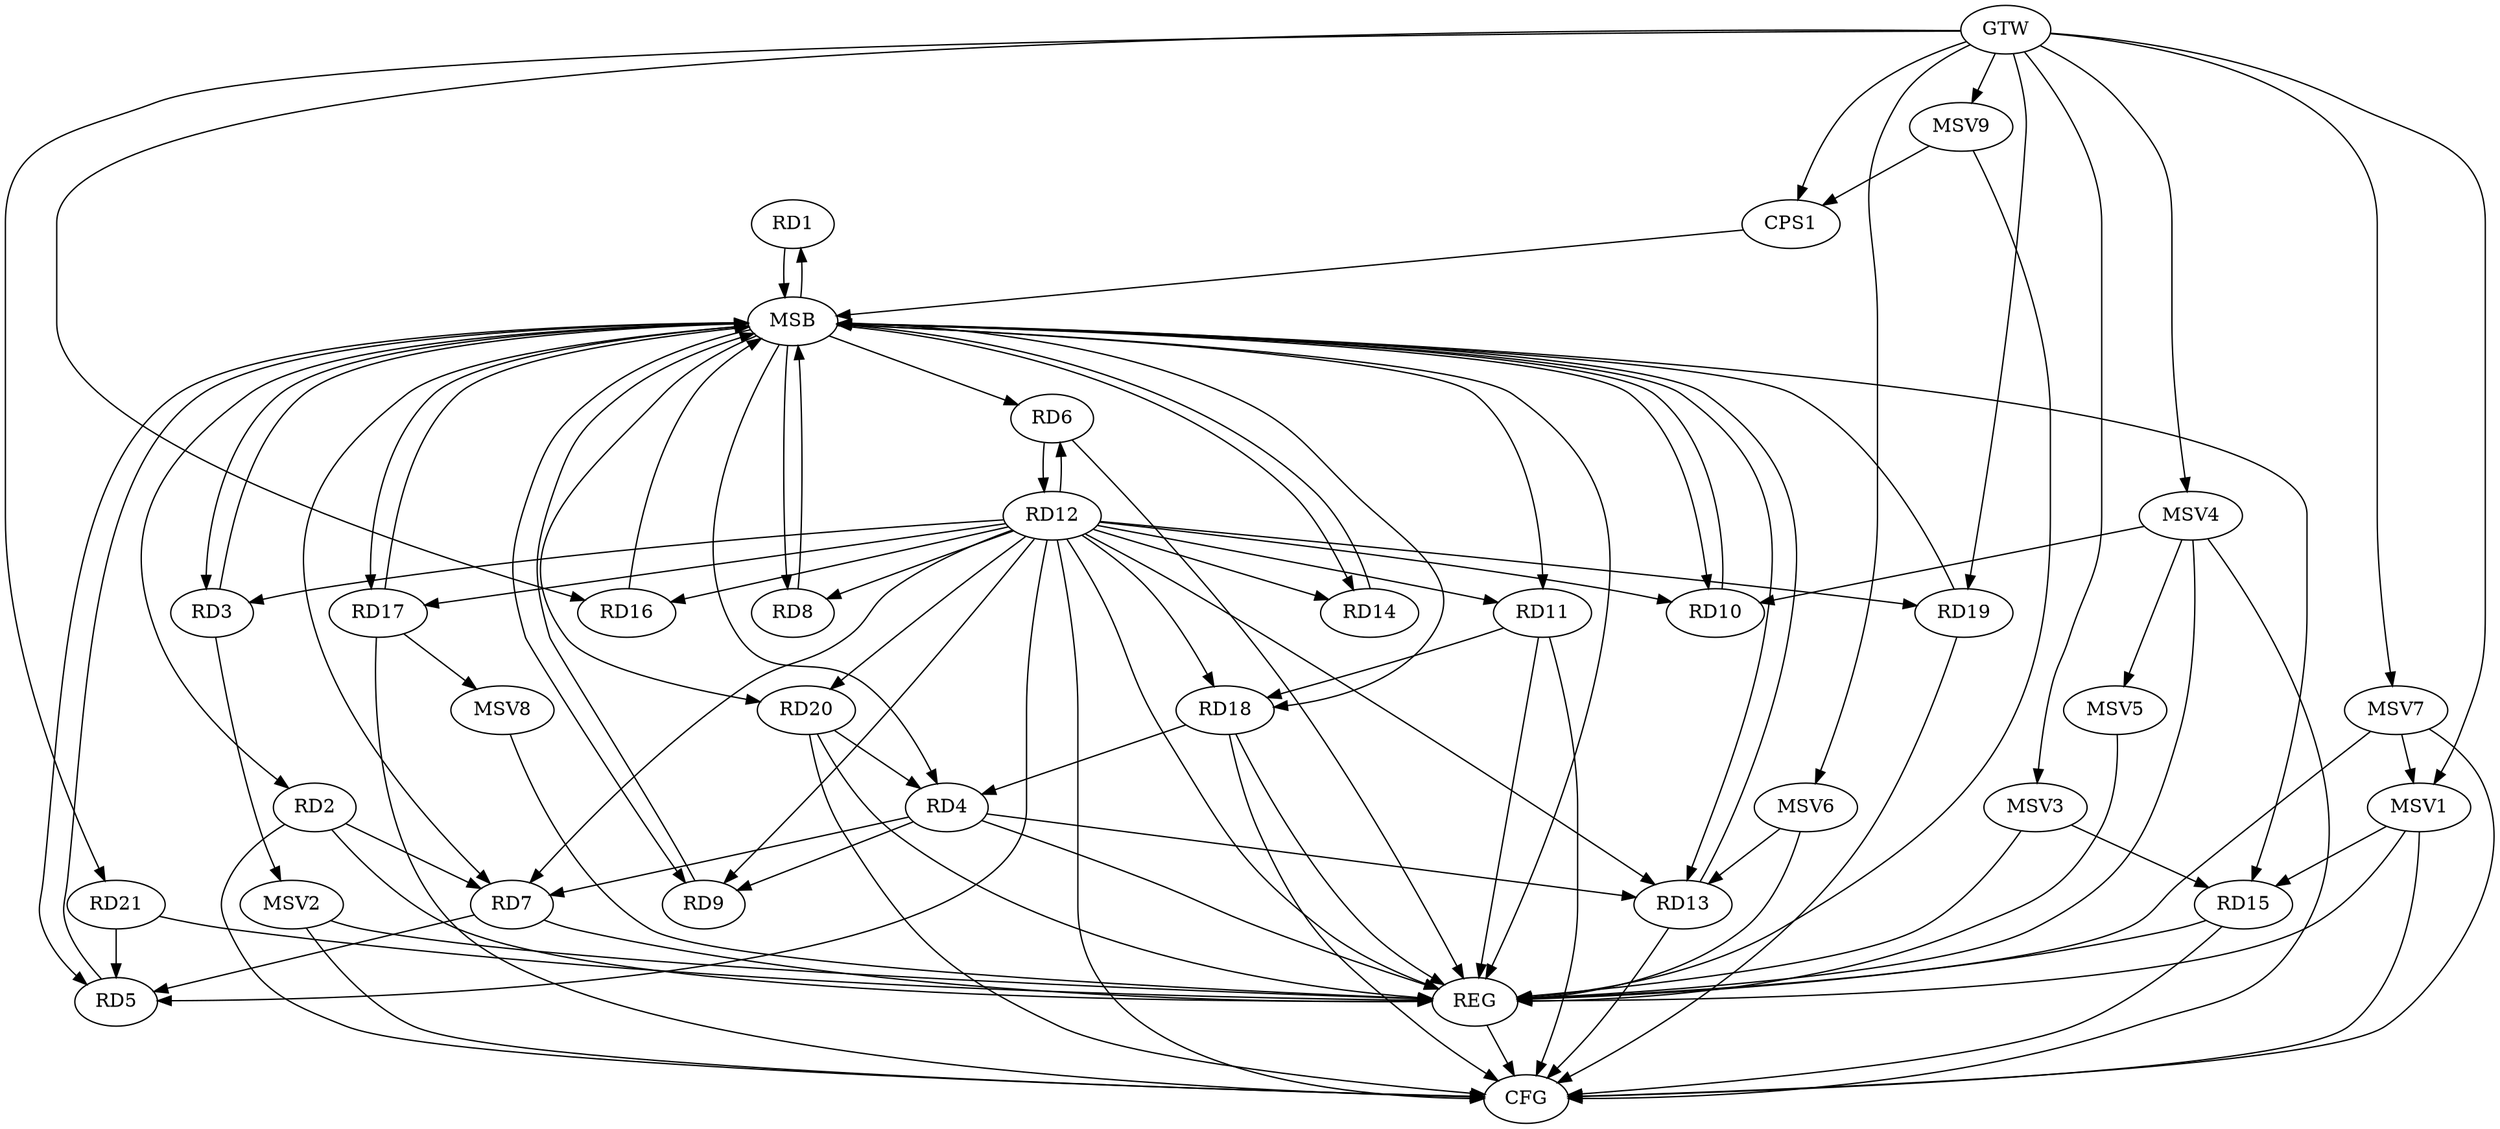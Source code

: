 strict digraph G {
  RD1 [ label="RD1" ];
  RD2 [ label="RD2" ];
  RD3 [ label="RD3" ];
  RD4 [ label="RD4" ];
  RD5 [ label="RD5" ];
  RD6 [ label="RD6" ];
  RD7 [ label="RD7" ];
  RD8 [ label="RD8" ];
  RD9 [ label="RD9" ];
  RD10 [ label="RD10" ];
  RD11 [ label="RD11" ];
  RD12 [ label="RD12" ];
  RD13 [ label="RD13" ];
  RD14 [ label="RD14" ];
  RD15 [ label="RD15" ];
  RD16 [ label="RD16" ];
  RD17 [ label="RD17" ];
  RD18 [ label="RD18" ];
  RD19 [ label="RD19" ];
  RD20 [ label="RD20" ];
  RD21 [ label="RD21" ];
  CPS1 [ label="CPS1" ];
  GTW [ label="GTW" ];
  REG [ label="REG" ];
  MSB [ label="MSB" ];
  CFG [ label="CFG" ];
  MSV1 [ label="MSV1" ];
  MSV2 [ label="MSV2" ];
  MSV3 [ label="MSV3" ];
  MSV4 [ label="MSV4" ];
  MSV5 [ label="MSV5" ];
  MSV6 [ label="MSV6" ];
  MSV7 [ label="MSV7" ];
  MSV8 [ label="MSV8" ];
  MSV9 [ label="MSV9" ];
  RD2 -> RD7;
  RD4 -> RD7;
  RD4 -> RD9;
  RD4 -> RD13;
  RD18 -> RD4;
  RD20 -> RD4;
  RD7 -> RD5;
  RD12 -> RD5;
  RD21 -> RD5;
  RD6 -> RD12;
  RD12 -> RD7;
  RD12 -> RD8;
  RD11 -> RD18;
  RD12 -> RD13;
  GTW -> RD16;
  GTW -> RD19;
  GTW -> RD21;
  GTW -> CPS1;
  RD2 -> REG;
  RD4 -> REG;
  RD6 -> REG;
  RD7 -> REG;
  RD11 -> REG;
  RD12 -> REG;
  RD15 -> REG;
  RD18 -> REG;
  RD20 -> REG;
  RD21 -> REG;
  RD1 -> MSB;
  MSB -> RD7;
  MSB -> REG;
  RD3 -> MSB;
  RD5 -> MSB;
  MSB -> RD8;
  MSB -> RD10;
  MSB -> RD11;
  RD8 -> MSB;
  MSB -> RD4;
  MSB -> RD5;
  MSB -> RD18;
  RD9 -> MSB;
  RD10 -> MSB;
  MSB -> RD1;
  MSB -> RD3;
  MSB -> RD14;
  MSB -> RD17;
  RD13 -> MSB;
  MSB -> RD15;
  RD14 -> MSB;
  MSB -> RD13;
  RD16 -> MSB;
  RD17 -> MSB;
  MSB -> RD2;
  RD19 -> MSB;
  MSB -> RD20;
  CPS1 -> MSB;
  MSB -> RD9;
  MSB -> RD6;
  RD17 -> CFG;
  RD11 -> CFG;
  RD13 -> CFG;
  RD2 -> CFG;
  RD18 -> CFG;
  RD12 -> CFG;
  RD20 -> CFG;
  RD19 -> CFG;
  RD15 -> CFG;
  REG -> CFG;
  RD12 -> RD6;
  RD12 -> RD16;
  RD12 -> RD18;
  RD12 -> RD19;
  RD12 -> RD3;
  RD12 -> RD10;
  RD12 -> RD11;
  RD12 -> RD20;
  RD12 -> RD17;
  RD12 -> RD9;
  RD12 -> RD14;
  MSV1 -> RD15;
  GTW -> MSV1;
  MSV1 -> REG;
  MSV1 -> CFG;
  RD3 -> MSV2;
  MSV2 -> REG;
  MSV2 -> CFG;
  MSV3 -> RD15;
  GTW -> MSV3;
  MSV3 -> REG;
  MSV4 -> RD10;
  GTW -> MSV4;
  MSV4 -> REG;
  MSV4 -> CFG;
  MSV4 -> MSV5;
  MSV5 -> REG;
  MSV6 -> RD13;
  GTW -> MSV6;
  MSV6 -> REG;
  MSV7 -> MSV1;
  GTW -> MSV7;
  MSV7 -> REG;
  MSV7 -> CFG;
  RD17 -> MSV8;
  MSV8 -> REG;
  MSV9 -> CPS1;
  GTW -> MSV9;
  MSV9 -> REG;
}

